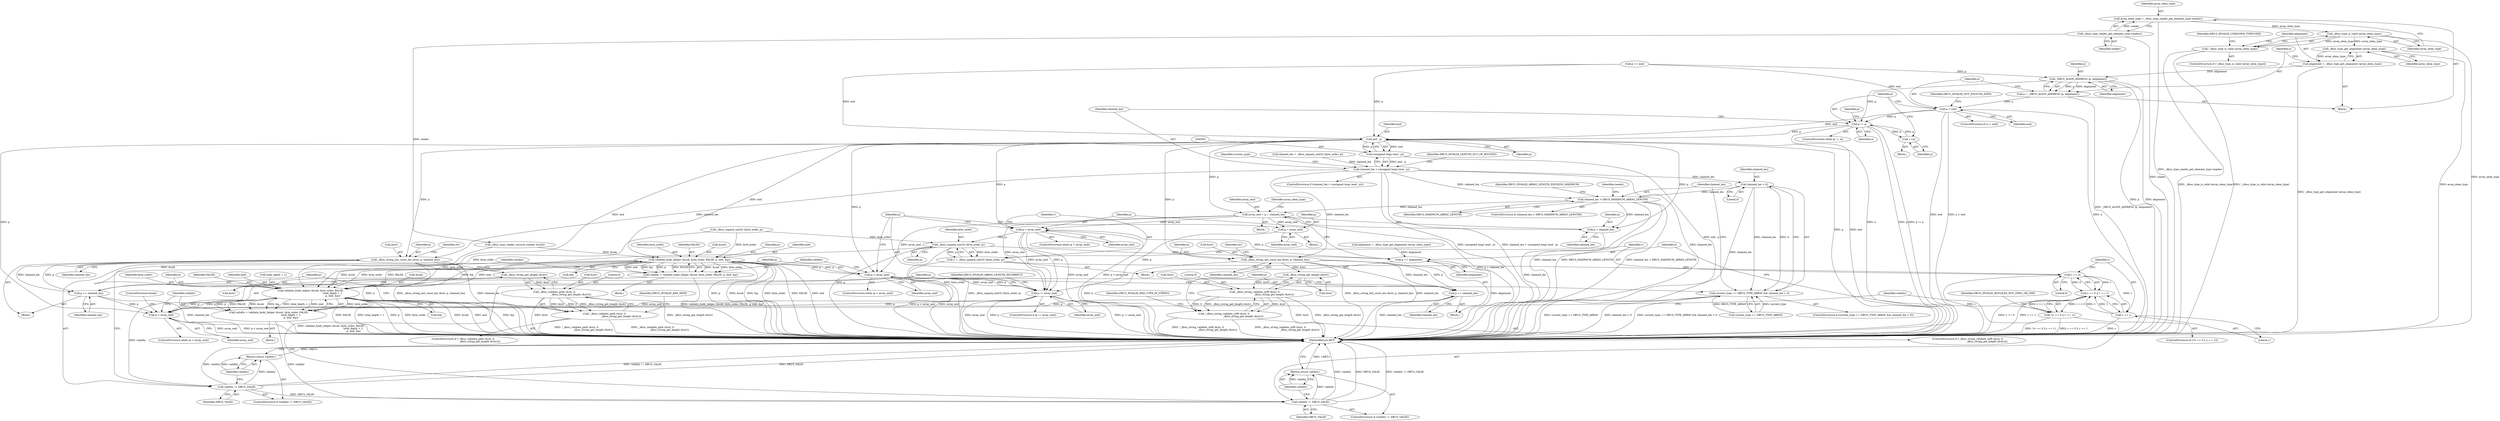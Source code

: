 digraph "0_dbus_7d65a3a6ed8815e34a99c680ac3869fde49dbbd4@API" {
"1000257" [label="(Call,array_elem_type = _dbus_type_reader_get_element_type (reader))"];
"1000259" [label="(Call,_dbus_type_reader_get_element_type (reader))"];
"1000263" [label="(Call,_dbus_type_is_valid (array_elem_type))"];
"1000262" [label="(Call,!_dbus_type_is_valid (array_elem_type))"];
"1000270" [label="(Call,_dbus_type_get_alignment (array_elem_type))"];
"1000268" [label="(Call,alignment = _dbus_type_get_alignment (array_elem_type))"];
"1000274" [label="(Call,_DBUS_ALIGN_ADDRESS (p, alignment))"];
"1000272" [label="(Call,a = _DBUS_ALIGN_ADDRESS (p, alignment))"];
"1000278" [label="(Call,a > end)"];
"1000284" [label="(Call,p != a)"];
"1000295" [label="(Call,++p)"];
"1000302" [label="(Call,end - p)"];
"1000300" [label="(Call,(unsigned long) (end - p))"];
"1000298" [label="(Call,claimed_len > (unsigned long) (end - p))"];
"1000313" [label="(Call,_dbus_string_init_const_len (&str, p, claimed_len))"];
"1000324" [label="(Call,_dbus_string_get_length (&str))"];
"1000320" [label="(Call,_dbus_validate_path (&str, 0,\n                                          _dbus_string_get_length (&str)))"];
"1000319" [label="(Call,!_dbus_validate_path (&str, 0,\n                                          _dbus_string_get_length (&str)))"];
"1000329" [label="(Call,p += claimed_len)"];
"1000466" [label="(Call,p < array_end)"];
"1000472" [label="(Call,validate_body_helper (&sub, byte_order, FALSE,\n                                                         total_depth + 1,\n                                                         p, end, &p))"];
"1000470" [label="(Call,validity = validate_body_helper (&sub, byte_order, FALSE,\n                                                         total_depth + 1,\n                                                         p, end, &p))"];
"1000485" [label="(Call,validity != DBUS_VALID)"];
"1000488" [label="(Return,return validity;)"];
"1000339" [label="(Call,_dbus_string_init_const_len (&str, p, claimed_len))"];
"1000350" [label="(Call,_dbus_string_get_length (&str))"];
"1000346" [label="(Call,_dbus_string_validate_utf8 (&str, 0,\n                                                 _dbus_string_get_length (&str)))"];
"1000345" [label="(Call,!_dbus_string_validate_utf8 (&str, 0,\n                                                 _dbus_string_get_length (&str)))"];
"1000355" [label="(Call,p += claimed_len)"];
"1000364" [label="(Call,claimed_len > 0)"];
"1000360" [label="(Call,current_type == DBUS_TYPE_ARRAY && claimed_len > 0)"];
"1000373" [label="(Call,claimed_len > DBUS_MAXIMUM_ARRAY_LENGTH)"];
"1000382" [label="(Call,array_end = p + claimed_len)"];
"1000406" [label="(Call,p < array_end)"];
"1000412" [label="(Call,_dbus_unpack_uint32 (byte_order, p))"];
"1000410" [label="(Call,v = _dbus_unpack_uint32 (byte_order, p))"];
"1000418" [label="(Call,v == 0)"];
"1000417" [label="(Call,v == 0 || v == 1)"];
"1000416" [label="(Call,!(v == 0 || v == 1))"];
"1000421" [label="(Call,v == 1)"];
"1000426" [label="(Call,p += alignment)"];
"1000459" [label="(Call,p != array_end)"];
"1000431" [label="(Call,p = array_end)"];
"1000437" [label="(Call,p < array_end)"];
"1000443" [label="(Call,validate_body_helper (&sub, byte_order, FALSE, p, end, &p))"];
"1000441" [label="(Call,validity = validate_body_helper (&sub, byte_order, FALSE, p, end, &p))"];
"1000453" [label="(Call,validity != DBUS_VALID)"];
"1000456" [label="(Return,return validity;)"];
"1000384" [label="(Call,p + claimed_len)"];
"1000385" [label="(Identifier,p)"];
"1000467" [label="(Identifier,p)"];
"1000486" [label="(Identifier,validity)"];
"1000349" [label="(Literal,0)"];
"1000258" [label="(Identifier,array_elem_type)"];
"1000311" [label="(Block,)"];
"1000314" [label="(Call,&str)"];
"1000257" [label="(Call,array_elem_type = _dbus_type_reader_get_element_type (reader))"];
"1000273" [label="(Identifier,a)"];
"1000422" [label="(Identifier,v)"];
"1000270" [label="(Call,_dbus_type_get_alignment (array_elem_type))"];
"1000386" [label="(Identifier,claimed_len)"];
"1000373" [label="(Call,claimed_len > DBUS_MAXIMUM_ARRAY_LENGTH)"];
"1000487" [label="(Identifier,DBUS_VALID)"];
"1000277" [label="(ControlStructure,if (a > end))"];
"1000468" [label="(Identifier,array_end)"];
"1000271" [label="(Identifier,array_elem_type)"];
"1000346" [label="(Call,_dbus_string_validate_utf8 (&str, 0,\n                                                 _dbus_string_get_length (&str)))"];
"1000460" [label="(Identifier,p)"];
"1000441" [label="(Call,validity = validate_body_helper (&sub, byte_order, FALSE, p, end, &p))"];
"1000410" [label="(Call,v = _dbus_unpack_uint32 (byte_order, p))"];
"1000461" [label="(Identifier,array_end)"];
"1000344" [label="(ControlStructure,if (!_dbus_string_validate_utf8 (&str, 0,\n                                                 _dbus_string_get_length (&str))))"];
"1000304" [label="(Identifier,p)"];
"1000470" [label="(Call,validity = validate_body_helper (&sub, byte_order, FALSE,\n                                                         total_depth + 1,\n                                                         p, end, &p))"];
"1000275" [label="(Identifier,p)"];
"1000241" [label="(Call,_dbus_unpack_uint32 (byte_order, p))"];
"1000426" [label="(Call,p += alignment)"];
"1000454" [label="(Identifier,validity)"];
"1000306" [label="(Identifier,DBUS_INVALID_LENGTH_OUT_OF_BOUNDS)"];
"1000463" [label="(Identifier,DBUS_INVALID_ARRAY_LENGTH_INCORRECT)"];
"1000313" [label="(Call,_dbus_string_init_const_len (&str, p, claimed_len))"];
"1000447" [label="(Identifier,FALSE)"];
"1000356" [label="(Identifier,p)"];
"1000431" [label="(Call,p = array_end)"];
"1000484" [label="(ControlStructure,if (validity != DBUS_VALID))"];
"1000328" [label="(Identifier,DBUS_INVALID_BAD_PATH)"];
"1000379" [label="(Identifier,reader)"];
"1000456" [label="(Return,return validity;)"];
"1000325" [label="(Call,&str)"];
"1000287" [label="(Block,)"];
"1000321" [label="(Call,&str)"];
"1000319" [label="(Call,!_dbus_validate_path (&str, 0,\n                                          _dbus_string_get_length (&str)))"];
"1000401" [label="(Call,alignment = _dbus_type_get_alignment (array_elem_type))"];
"1000473" [label="(Call,&sub)"];
"1000367" [label="(Block,)"];
"1000446" [label="(Identifier,byte_order)"];
"1000297" [label="(ControlStructure,if (claimed_len > (unsigned long) (end - p)))"];
"1000291" [label="(Identifier,p)"];
"1000331" [label="(Identifier,claimed_len)"];
"1000248" [label="(Call,p <= end)"];
"1000458" [label="(ControlStructure,if (p != array_end))"];
"1000414" [label="(Identifier,p)"];
"1000323" [label="(Literal,0)"];
"1000443" [label="(Call,validate_body_helper (&sub, byte_order, FALSE, p, end, &p))"];
"1000453" [label="(Call,validity != DBUS_VALID)"];
"1000340" [label="(Call,&str)"];
"1000432" [label="(Identifier,p)"];
"1000406" [label="(Call,p < array_end)"];
"1000457" [label="(Identifier,validity)"];
"1000309" [label="(Identifier,current_type)"];
"1000264" [label="(Identifier,array_elem_type)"];
"1000477" [label="(Call,total_depth + 1)"];
"1000488" [label="(Return,return validity;)"];
"1000452" [label="(ControlStructure,if (validity != DBUS_VALID))"];
"1000375" [label="(Identifier,DBUS_MAXIMUM_ARRAY_LENGTH)"];
"1000489" [label="(Identifier,validity)"];
"1000433" [label="(Identifier,array_end)"];
"1000423" [label="(Literal,1)"];
"1000407" [label="(Identifier,p)"];
"1000428" [label="(Identifier,alignment)"];
"1000272" [label="(Call,a = _DBUS_ALIGN_ADDRESS (p, alignment))"];
"1000383" [label="(Identifier,array_end)"];
"1000263" [label="(Call,_dbus_type_is_valid (array_elem_type))"];
"1000365" [label="(Identifier,claimed_len)"];
"1000438" [label="(Identifier,p)"];
"1000343" [label="(Identifier,claimed_len)"];
"1000260" [label="(Identifier,reader)"];
"1000361" [label="(Call,current_type == DBUS_TYPE_ARRAY)"];
"1000405" [label="(ControlStructure,while (p < array_end))"];
"1000378" [label="(Call,_dbus_type_reader_recurse (reader, &sub))"];
"1000351" [label="(Call,&str)"];
"1000425" [label="(Identifier,DBUS_INVALID_BOOLEAN_NOT_ZERO_OR_ONE)"];
"1000318" [label="(ControlStructure,if (!_dbus_validate_path (&str, 0,\n                                          _dbus_string_get_length (&str))))"];
"1000296" [label="(Identifier,p)"];
"1000285" [label="(Identifier,p)"];
"1000436" [label="(ControlStructure,while (p < array_end))"];
"1000279" [label="(Identifier,a)"];
"1000348" [label="(Identifier,str)"];
"1000444" [label="(Call,&sub)"];
"1000482" [label="(Call,&p)"];
"1000437" [label="(Call,p < array_end)"];
"1000330" [label="(Identifier,p)"];
"1000490" [label="(ControlStructure,break;)"];
"1000427" [label="(Identifier,p)"];
"1000345" [label="(Call,!_dbus_string_validate_utf8 (&str, 0,\n                                                 _dbus_string_get_length (&str)))"];
"1000475" [label="(Identifier,byte_order)"];
"1000360" [label="(Call,current_type == DBUS_TYPE_ARRAY && claimed_len > 0)"];
"1000372" [label="(ControlStructure,if (claimed_len > DBUS_MAXIMUM_ARRAY_LENGTH))"];
"1000448" [label="(Identifier,p)"];
"1000303" [label="(Identifier,end)"];
"1000485" [label="(Call,validity != DBUS_VALID)"];
"1000480" [label="(Identifier,p)"];
"1000359" [label="(ControlStructure,if (current_type == DBUS_TYPE_ARRAY && claimed_len > 0))"];
"1000337" [label="(Block,)"];
"1000465" [label="(ControlStructure,while (p < array_end))"];
"1000449" [label="(Identifier,end)"];
"1000354" [label="(Identifier,DBUS_INVALID_BAD_UTF8_IN_STRING)"];
"1000299" [label="(Identifier,claimed_len)"];
"1000320" [label="(Call,_dbus_validate_path (&str, 0,\n                                          _dbus_string_get_length (&str)))"];
"1000409" [label="(Block,)"];
"1000300" [label="(Call,(unsigned long) (end - p))"];
"1000421" [label="(Call,v == 1)"];
"1000476" [label="(Identifier,FALSE)"];
"1000282" [label="(Identifier,DBUS_INVALID_NOT_ENOUGH_DATA)"];
"1000269" [label="(Identifier,alignment)"];
"1000329" [label="(Call,p += claimed_len)"];
"1000347" [label="(Call,&str)"];
"1000268" [label="(Call,alignment = _dbus_type_get_alignment (array_elem_type))"];
"1000283" [label="(ControlStructure,while (p != a))"];
"1000274" [label="(Call,_DBUS_ALIGN_ADDRESS (p, alignment))"];
"1000280" [label="(Identifier,end)"];
"1000408" [label="(Identifier,array_end)"];
"1000420" [label="(Literal,0)"];
"1000276" [label="(Identifier,alignment)"];
"1000417" [label="(Call,v == 0 || v == 1)"];
"1000317" [label="(Identifier,claimed_len)"];
"1000259" [label="(Call,_dbus_type_reader_get_element_type (reader))"];
"1000262" [label="(Call,!_dbus_type_is_valid (array_elem_type))"];
"1000384" [label="(Call,p + claimed_len)"];
"1000342" [label="(Identifier,p)"];
"1000324" [label="(Call,_dbus_string_get_length (&str))"];
"1000364" [label="(Call,claimed_len > 0)"];
"1000278" [label="(Call,a > end)"];
"1000481" [label="(Identifier,end)"];
"1000439" [label="(Identifier,array_end)"];
"1000388" [label="(Identifier,array_elem_type)"];
"1000382" [label="(Call,array_end = p + claimed_len)"];
"1000413" [label="(Identifier,byte_order)"];
"1000355" [label="(Call,p += claimed_len)"];
"1000374" [label="(Identifier,claimed_len)"];
"1000316" [label="(Identifier,p)"];
"1000267" [label="(Identifier,DBUS_INVALID_UNKNOWN_TYPECODE)"];
"1000411" [label="(Identifier,v)"];
"1000416" [label="(Call,!(v == 0 || v == 1))"];
"1000284" [label="(Call,p != a)"];
"1000295" [label="(Call,++p)"];
"1000286" [label="(Identifier,a)"];
"1000466" [label="(Call,p < array_end)"];
"1000471" [label="(Identifier,validity)"];
"1000418" [label="(Call,v == 0)"];
"1000298" [label="(Call,claimed_len > (unsigned long) (end - p))"];
"1000419" [label="(Identifier,v)"];
"1000472" [label="(Call,validate_body_helper (&sub, byte_order, FALSE,\n                                                         total_depth + 1,\n                                                         p, end, &p))"];
"1000377" [label="(Identifier,DBUS_INVALID_ARRAY_LENGTH_EXCEEDS_MAXIMUM)"];
"1000255" [label="(Block,)"];
"1000322" [label="(Identifier,str)"];
"1000350" [label="(Call,_dbus_string_get_length (&str))"];
"1000450" [label="(Call,&p)"];
"1000430" [label="(Block,)"];
"1000261" [label="(ControlStructure,if (!_dbus_type_is_valid (array_elem_type)))"];
"1000412" [label="(Call,_dbus_unpack_uint32 (byte_order, p))"];
"1000469" [label="(Block,)"];
"1000357" [label="(Identifier,claimed_len)"];
"1000440" [label="(Block,)"];
"1000455" [label="(Identifier,DBUS_VALID)"];
"1000339" [label="(Call,_dbus_string_init_const_len (&str, p, claimed_len))"];
"1000459" [label="(Call,p != array_end)"];
"1000415" [label="(ControlStructure,if (!(v == 0 || v == 1)))"];
"1000442" [label="(Identifier,validity)"];
"1000770" [label="(MethodReturn,RET)"];
"1000302" [label="(Call,end - p)"];
"1000239" [label="(Call,claimed_len = _dbus_unpack_uint32 (byte_order, p))"];
"1000366" [label="(Literal,0)"];
"1000257" -> "1000255"  [label="AST: "];
"1000257" -> "1000259"  [label="CFG: "];
"1000258" -> "1000257"  [label="AST: "];
"1000259" -> "1000257"  [label="AST: "];
"1000264" -> "1000257"  [label="CFG: "];
"1000257" -> "1000770"  [label="DDG: _dbus_type_reader_get_element_type (reader)"];
"1000259" -> "1000257"  [label="DDG: reader"];
"1000257" -> "1000263"  [label="DDG: array_elem_type"];
"1000259" -> "1000260"  [label="CFG: "];
"1000260" -> "1000259"  [label="AST: "];
"1000259" -> "1000770"  [label="DDG: reader"];
"1000259" -> "1000378"  [label="DDG: reader"];
"1000263" -> "1000262"  [label="AST: "];
"1000263" -> "1000264"  [label="CFG: "];
"1000264" -> "1000263"  [label="AST: "];
"1000262" -> "1000263"  [label="CFG: "];
"1000263" -> "1000770"  [label="DDG: array_elem_type"];
"1000263" -> "1000262"  [label="DDG: array_elem_type"];
"1000263" -> "1000270"  [label="DDG: array_elem_type"];
"1000262" -> "1000261"  [label="AST: "];
"1000267" -> "1000262"  [label="CFG: "];
"1000269" -> "1000262"  [label="CFG: "];
"1000262" -> "1000770"  [label="DDG: _dbus_type_is_valid (array_elem_type)"];
"1000262" -> "1000770"  [label="DDG: !_dbus_type_is_valid (array_elem_type)"];
"1000270" -> "1000268"  [label="AST: "];
"1000270" -> "1000271"  [label="CFG: "];
"1000271" -> "1000270"  [label="AST: "];
"1000268" -> "1000270"  [label="CFG: "];
"1000270" -> "1000770"  [label="DDG: array_elem_type"];
"1000270" -> "1000268"  [label="DDG: array_elem_type"];
"1000268" -> "1000255"  [label="AST: "];
"1000269" -> "1000268"  [label="AST: "];
"1000273" -> "1000268"  [label="CFG: "];
"1000268" -> "1000770"  [label="DDG: _dbus_type_get_alignment (array_elem_type)"];
"1000268" -> "1000274"  [label="DDG: alignment"];
"1000274" -> "1000272"  [label="AST: "];
"1000274" -> "1000276"  [label="CFG: "];
"1000275" -> "1000274"  [label="AST: "];
"1000276" -> "1000274"  [label="AST: "];
"1000272" -> "1000274"  [label="CFG: "];
"1000274" -> "1000770"  [label="DDG: p"];
"1000274" -> "1000770"  [label="DDG: alignment"];
"1000274" -> "1000272"  [label="DDG: p"];
"1000274" -> "1000272"  [label="DDG: alignment"];
"1000248" -> "1000274"  [label="DDG: p"];
"1000274" -> "1000284"  [label="DDG: p"];
"1000272" -> "1000255"  [label="AST: "];
"1000273" -> "1000272"  [label="AST: "];
"1000279" -> "1000272"  [label="CFG: "];
"1000272" -> "1000770"  [label="DDG: _DBUS_ALIGN_ADDRESS (p, alignment)"];
"1000272" -> "1000278"  [label="DDG: a"];
"1000278" -> "1000277"  [label="AST: "];
"1000278" -> "1000280"  [label="CFG: "];
"1000279" -> "1000278"  [label="AST: "];
"1000280" -> "1000278"  [label="AST: "];
"1000282" -> "1000278"  [label="CFG: "];
"1000285" -> "1000278"  [label="CFG: "];
"1000278" -> "1000770"  [label="DDG: end"];
"1000278" -> "1000770"  [label="DDG: a > end"];
"1000278" -> "1000770"  [label="DDG: a"];
"1000248" -> "1000278"  [label="DDG: end"];
"1000278" -> "1000284"  [label="DDG: a"];
"1000278" -> "1000302"  [label="DDG: end"];
"1000284" -> "1000283"  [label="AST: "];
"1000284" -> "1000286"  [label="CFG: "];
"1000285" -> "1000284"  [label="AST: "];
"1000286" -> "1000284"  [label="AST: "];
"1000291" -> "1000284"  [label="CFG: "];
"1000299" -> "1000284"  [label="CFG: "];
"1000284" -> "1000770"  [label="DDG: a"];
"1000284" -> "1000770"  [label="DDG: p"];
"1000284" -> "1000770"  [label="DDG: p != a"];
"1000295" -> "1000284"  [label="DDG: p"];
"1000284" -> "1000295"  [label="DDG: p"];
"1000284" -> "1000302"  [label="DDG: p"];
"1000295" -> "1000287"  [label="AST: "];
"1000295" -> "1000296"  [label="CFG: "];
"1000296" -> "1000295"  [label="AST: "];
"1000285" -> "1000295"  [label="CFG: "];
"1000302" -> "1000300"  [label="AST: "];
"1000302" -> "1000304"  [label="CFG: "];
"1000303" -> "1000302"  [label="AST: "];
"1000304" -> "1000302"  [label="AST: "];
"1000300" -> "1000302"  [label="CFG: "];
"1000302" -> "1000770"  [label="DDG: p"];
"1000302" -> "1000770"  [label="DDG: end"];
"1000302" -> "1000300"  [label="DDG: end"];
"1000302" -> "1000300"  [label="DDG: p"];
"1000248" -> "1000302"  [label="DDG: end"];
"1000248" -> "1000302"  [label="DDG: p"];
"1000302" -> "1000313"  [label="DDG: p"];
"1000302" -> "1000339"  [label="DDG: p"];
"1000302" -> "1000382"  [label="DDG: p"];
"1000302" -> "1000384"  [label="DDG: p"];
"1000302" -> "1000406"  [label="DDG: p"];
"1000302" -> "1000437"  [label="DDG: p"];
"1000302" -> "1000443"  [label="DDG: end"];
"1000302" -> "1000466"  [label="DDG: p"];
"1000302" -> "1000472"  [label="DDG: end"];
"1000300" -> "1000298"  [label="AST: "];
"1000301" -> "1000300"  [label="AST: "];
"1000298" -> "1000300"  [label="CFG: "];
"1000300" -> "1000770"  [label="DDG: end - p"];
"1000300" -> "1000298"  [label="DDG: end - p"];
"1000298" -> "1000297"  [label="AST: "];
"1000299" -> "1000298"  [label="AST: "];
"1000306" -> "1000298"  [label="CFG: "];
"1000309" -> "1000298"  [label="CFG: "];
"1000298" -> "1000770"  [label="DDG: claimed_len > (unsigned long) (end - p)"];
"1000298" -> "1000770"  [label="DDG: claimed_len"];
"1000298" -> "1000770"  [label="DDG: (unsigned long) (end - p)"];
"1000239" -> "1000298"  [label="DDG: claimed_len"];
"1000298" -> "1000313"  [label="DDG: claimed_len"];
"1000298" -> "1000339"  [label="DDG: claimed_len"];
"1000298" -> "1000364"  [label="DDG: claimed_len"];
"1000298" -> "1000373"  [label="DDG: claimed_len"];
"1000313" -> "1000311"  [label="AST: "];
"1000313" -> "1000317"  [label="CFG: "];
"1000314" -> "1000313"  [label="AST: "];
"1000316" -> "1000313"  [label="AST: "];
"1000317" -> "1000313"  [label="AST: "];
"1000322" -> "1000313"  [label="CFG: "];
"1000313" -> "1000770"  [label="DDG: p"];
"1000313" -> "1000770"  [label="DDG: _dbus_string_init_const_len (&str, p, claimed_len)"];
"1000313" -> "1000770"  [label="DDG: claimed_len"];
"1000313" -> "1000324"  [label="DDG: &str"];
"1000313" -> "1000329"  [label="DDG: claimed_len"];
"1000313" -> "1000329"  [label="DDG: p"];
"1000324" -> "1000320"  [label="AST: "];
"1000324" -> "1000325"  [label="CFG: "];
"1000325" -> "1000324"  [label="AST: "];
"1000320" -> "1000324"  [label="CFG: "];
"1000324" -> "1000320"  [label="DDG: &str"];
"1000320" -> "1000319"  [label="AST: "];
"1000321" -> "1000320"  [label="AST: "];
"1000323" -> "1000320"  [label="AST: "];
"1000319" -> "1000320"  [label="CFG: "];
"1000320" -> "1000770"  [label="DDG: _dbus_string_get_length (&str)"];
"1000320" -> "1000770"  [label="DDG: &str"];
"1000320" -> "1000319"  [label="DDG: &str"];
"1000320" -> "1000319"  [label="DDG: 0"];
"1000320" -> "1000319"  [label="DDG: _dbus_string_get_length (&str)"];
"1000319" -> "1000318"  [label="AST: "];
"1000328" -> "1000319"  [label="CFG: "];
"1000330" -> "1000319"  [label="CFG: "];
"1000319" -> "1000770"  [label="DDG: !_dbus_validate_path (&str, 0,\n                                          _dbus_string_get_length (&str))"];
"1000319" -> "1000770"  [label="DDG: _dbus_validate_path (&str, 0,\n                                          _dbus_string_get_length (&str))"];
"1000329" -> "1000311"  [label="AST: "];
"1000329" -> "1000331"  [label="CFG: "];
"1000330" -> "1000329"  [label="AST: "];
"1000331" -> "1000329"  [label="AST: "];
"1000467" -> "1000329"  [label="CFG: "];
"1000329" -> "1000770"  [label="DDG: claimed_len"];
"1000329" -> "1000466"  [label="DDG: p"];
"1000466" -> "1000465"  [label="AST: "];
"1000466" -> "1000468"  [label="CFG: "];
"1000467" -> "1000466"  [label="AST: "];
"1000468" -> "1000466"  [label="AST: "];
"1000471" -> "1000466"  [label="CFG: "];
"1000490" -> "1000466"  [label="CFG: "];
"1000466" -> "1000770"  [label="DDG: array_end"];
"1000466" -> "1000770"  [label="DDG: p < array_end"];
"1000355" -> "1000466"  [label="DDG: p"];
"1000459" -> "1000466"  [label="DDG: p"];
"1000459" -> "1000466"  [label="DDG: array_end"];
"1000472" -> "1000466"  [label="DDG: p"];
"1000466" -> "1000472"  [label="DDG: p"];
"1000472" -> "1000470"  [label="AST: "];
"1000472" -> "1000482"  [label="CFG: "];
"1000473" -> "1000472"  [label="AST: "];
"1000475" -> "1000472"  [label="AST: "];
"1000476" -> "1000472"  [label="AST: "];
"1000477" -> "1000472"  [label="AST: "];
"1000480" -> "1000472"  [label="AST: "];
"1000481" -> "1000472"  [label="AST: "];
"1000482" -> "1000472"  [label="AST: "];
"1000470" -> "1000472"  [label="CFG: "];
"1000472" -> "1000770"  [label="DDG: FALSE"];
"1000472" -> "1000770"  [label="DDG: total_depth + 1"];
"1000472" -> "1000770"  [label="DDG: p"];
"1000472" -> "1000770"  [label="DDG: byte_order"];
"1000472" -> "1000770"  [label="DDG: &sub"];
"1000472" -> "1000770"  [label="DDG: end"];
"1000472" -> "1000770"  [label="DDG: &p"];
"1000472" -> "1000470"  [label="DDG: byte_order"];
"1000472" -> "1000470"  [label="DDG: p"];
"1000472" -> "1000470"  [label="DDG: FALSE"];
"1000472" -> "1000470"  [label="DDG: &sub"];
"1000472" -> "1000470"  [label="DDG: &p"];
"1000472" -> "1000470"  [label="DDG: total_depth + 1"];
"1000472" -> "1000470"  [label="DDG: end"];
"1000378" -> "1000472"  [label="DDG: &sub"];
"1000443" -> "1000472"  [label="DDG: &sub"];
"1000443" -> "1000472"  [label="DDG: byte_order"];
"1000443" -> "1000472"  [label="DDG: FALSE"];
"1000443" -> "1000472"  [label="DDG: &p"];
"1000443" -> "1000472"  [label="DDG: end"];
"1000241" -> "1000472"  [label="DDG: byte_order"];
"1000412" -> "1000472"  [label="DDG: byte_order"];
"1000470" -> "1000469"  [label="AST: "];
"1000471" -> "1000470"  [label="AST: "];
"1000486" -> "1000470"  [label="CFG: "];
"1000470" -> "1000770"  [label="DDG: validate_body_helper (&sub, byte_order, FALSE,\n                                                         total_depth + 1,\n                                                         p, end, &p)"];
"1000470" -> "1000485"  [label="DDG: validity"];
"1000485" -> "1000484"  [label="AST: "];
"1000485" -> "1000487"  [label="CFG: "];
"1000486" -> "1000485"  [label="AST: "];
"1000487" -> "1000485"  [label="AST: "];
"1000467" -> "1000485"  [label="CFG: "];
"1000489" -> "1000485"  [label="CFG: "];
"1000485" -> "1000770"  [label="DDG: validity"];
"1000485" -> "1000770"  [label="DDG: DBUS_VALID"];
"1000485" -> "1000770"  [label="DDG: validity != DBUS_VALID"];
"1000453" -> "1000485"  [label="DDG: DBUS_VALID"];
"1000485" -> "1000488"  [label="DDG: validity"];
"1000488" -> "1000484"  [label="AST: "];
"1000488" -> "1000489"  [label="CFG: "];
"1000489" -> "1000488"  [label="AST: "];
"1000770" -> "1000488"  [label="CFG: "];
"1000488" -> "1000770"  [label="DDG: <RET>"];
"1000489" -> "1000488"  [label="DDG: validity"];
"1000339" -> "1000337"  [label="AST: "];
"1000339" -> "1000343"  [label="CFG: "];
"1000340" -> "1000339"  [label="AST: "];
"1000342" -> "1000339"  [label="AST: "];
"1000343" -> "1000339"  [label="AST: "];
"1000348" -> "1000339"  [label="CFG: "];
"1000339" -> "1000770"  [label="DDG: _dbus_string_init_const_len (&str, p, claimed_len)"];
"1000339" -> "1000770"  [label="DDG: claimed_len"];
"1000339" -> "1000770"  [label="DDG: p"];
"1000339" -> "1000350"  [label="DDG: &str"];
"1000339" -> "1000355"  [label="DDG: claimed_len"];
"1000339" -> "1000355"  [label="DDG: p"];
"1000350" -> "1000346"  [label="AST: "];
"1000350" -> "1000351"  [label="CFG: "];
"1000351" -> "1000350"  [label="AST: "];
"1000346" -> "1000350"  [label="CFG: "];
"1000350" -> "1000346"  [label="DDG: &str"];
"1000346" -> "1000345"  [label="AST: "];
"1000347" -> "1000346"  [label="AST: "];
"1000349" -> "1000346"  [label="AST: "];
"1000345" -> "1000346"  [label="CFG: "];
"1000346" -> "1000770"  [label="DDG: &str"];
"1000346" -> "1000770"  [label="DDG: _dbus_string_get_length (&str)"];
"1000346" -> "1000345"  [label="DDG: &str"];
"1000346" -> "1000345"  [label="DDG: 0"];
"1000346" -> "1000345"  [label="DDG: _dbus_string_get_length (&str)"];
"1000345" -> "1000344"  [label="AST: "];
"1000354" -> "1000345"  [label="CFG: "];
"1000356" -> "1000345"  [label="CFG: "];
"1000345" -> "1000770"  [label="DDG: _dbus_string_validate_utf8 (&str, 0,\n                                                 _dbus_string_get_length (&str))"];
"1000345" -> "1000770"  [label="DDG: !_dbus_string_validate_utf8 (&str, 0,\n                                                 _dbus_string_get_length (&str))"];
"1000355" -> "1000337"  [label="AST: "];
"1000355" -> "1000357"  [label="CFG: "];
"1000356" -> "1000355"  [label="AST: "];
"1000357" -> "1000355"  [label="AST: "];
"1000467" -> "1000355"  [label="CFG: "];
"1000355" -> "1000770"  [label="DDG: claimed_len"];
"1000364" -> "1000360"  [label="AST: "];
"1000364" -> "1000366"  [label="CFG: "];
"1000365" -> "1000364"  [label="AST: "];
"1000366" -> "1000364"  [label="AST: "];
"1000360" -> "1000364"  [label="CFG: "];
"1000364" -> "1000770"  [label="DDG: claimed_len"];
"1000364" -> "1000360"  [label="DDG: claimed_len"];
"1000364" -> "1000360"  [label="DDG: 0"];
"1000364" -> "1000373"  [label="DDG: claimed_len"];
"1000360" -> "1000359"  [label="AST: "];
"1000360" -> "1000361"  [label="CFG: "];
"1000361" -> "1000360"  [label="AST: "];
"1000374" -> "1000360"  [label="CFG: "];
"1000467" -> "1000360"  [label="CFG: "];
"1000360" -> "1000770"  [label="DDG: current_type == DBUS_TYPE_ARRAY"];
"1000360" -> "1000770"  [label="DDG: claimed_len > 0"];
"1000360" -> "1000770"  [label="DDG: current_type == DBUS_TYPE_ARRAY && claimed_len > 0"];
"1000361" -> "1000360"  [label="DDG: current_type"];
"1000361" -> "1000360"  [label="DDG: DBUS_TYPE_ARRAY"];
"1000373" -> "1000372"  [label="AST: "];
"1000373" -> "1000375"  [label="CFG: "];
"1000374" -> "1000373"  [label="AST: "];
"1000375" -> "1000373"  [label="AST: "];
"1000377" -> "1000373"  [label="CFG: "];
"1000379" -> "1000373"  [label="CFG: "];
"1000373" -> "1000770"  [label="DDG: DBUS_MAXIMUM_ARRAY_LENGTH"];
"1000373" -> "1000770"  [label="DDG: claimed_len > DBUS_MAXIMUM_ARRAY_LENGTH"];
"1000373" -> "1000770"  [label="DDG: claimed_len"];
"1000373" -> "1000382"  [label="DDG: claimed_len"];
"1000373" -> "1000384"  [label="DDG: claimed_len"];
"1000382" -> "1000367"  [label="AST: "];
"1000382" -> "1000384"  [label="CFG: "];
"1000383" -> "1000382"  [label="AST: "];
"1000384" -> "1000382"  [label="AST: "];
"1000388" -> "1000382"  [label="CFG: "];
"1000382" -> "1000770"  [label="DDG: p + claimed_len"];
"1000382" -> "1000406"  [label="DDG: array_end"];
"1000382" -> "1000431"  [label="DDG: array_end"];
"1000382" -> "1000437"  [label="DDG: array_end"];
"1000382" -> "1000459"  [label="DDG: array_end"];
"1000406" -> "1000405"  [label="AST: "];
"1000406" -> "1000408"  [label="CFG: "];
"1000407" -> "1000406"  [label="AST: "];
"1000408" -> "1000406"  [label="AST: "];
"1000411" -> "1000406"  [label="CFG: "];
"1000460" -> "1000406"  [label="CFG: "];
"1000406" -> "1000770"  [label="DDG: array_end"];
"1000406" -> "1000770"  [label="DDG: p < array_end"];
"1000426" -> "1000406"  [label="DDG: p"];
"1000406" -> "1000412"  [label="DDG: p"];
"1000406" -> "1000459"  [label="DDG: p"];
"1000406" -> "1000459"  [label="DDG: array_end"];
"1000412" -> "1000410"  [label="AST: "];
"1000412" -> "1000414"  [label="CFG: "];
"1000413" -> "1000412"  [label="AST: "];
"1000414" -> "1000412"  [label="AST: "];
"1000410" -> "1000412"  [label="CFG: "];
"1000412" -> "1000770"  [label="DDG: p"];
"1000412" -> "1000770"  [label="DDG: byte_order"];
"1000412" -> "1000410"  [label="DDG: byte_order"];
"1000412" -> "1000410"  [label="DDG: p"];
"1000241" -> "1000412"  [label="DDG: byte_order"];
"1000412" -> "1000426"  [label="DDG: p"];
"1000410" -> "1000409"  [label="AST: "];
"1000411" -> "1000410"  [label="AST: "];
"1000419" -> "1000410"  [label="CFG: "];
"1000410" -> "1000770"  [label="DDG: _dbus_unpack_uint32 (byte_order, p)"];
"1000410" -> "1000418"  [label="DDG: v"];
"1000418" -> "1000417"  [label="AST: "];
"1000418" -> "1000420"  [label="CFG: "];
"1000419" -> "1000418"  [label="AST: "];
"1000420" -> "1000418"  [label="AST: "];
"1000422" -> "1000418"  [label="CFG: "];
"1000417" -> "1000418"  [label="CFG: "];
"1000418" -> "1000770"  [label="DDG: v"];
"1000418" -> "1000417"  [label="DDG: v"];
"1000418" -> "1000417"  [label="DDG: 0"];
"1000418" -> "1000421"  [label="DDG: v"];
"1000417" -> "1000416"  [label="AST: "];
"1000417" -> "1000421"  [label="CFG: "];
"1000421" -> "1000417"  [label="AST: "];
"1000416" -> "1000417"  [label="CFG: "];
"1000417" -> "1000770"  [label="DDG: v == 0"];
"1000417" -> "1000770"  [label="DDG: v == 1"];
"1000417" -> "1000416"  [label="DDG: v == 0"];
"1000417" -> "1000416"  [label="DDG: v == 1"];
"1000421" -> "1000417"  [label="DDG: v"];
"1000421" -> "1000417"  [label="DDG: 1"];
"1000416" -> "1000415"  [label="AST: "];
"1000425" -> "1000416"  [label="CFG: "];
"1000427" -> "1000416"  [label="CFG: "];
"1000416" -> "1000770"  [label="DDG: !(v == 0 || v == 1)"];
"1000416" -> "1000770"  [label="DDG: v == 0 || v == 1"];
"1000421" -> "1000423"  [label="CFG: "];
"1000422" -> "1000421"  [label="AST: "];
"1000423" -> "1000421"  [label="AST: "];
"1000421" -> "1000770"  [label="DDG: v"];
"1000426" -> "1000409"  [label="AST: "];
"1000426" -> "1000428"  [label="CFG: "];
"1000427" -> "1000426"  [label="AST: "];
"1000428" -> "1000426"  [label="AST: "];
"1000407" -> "1000426"  [label="CFG: "];
"1000426" -> "1000770"  [label="DDG: alignment"];
"1000401" -> "1000426"  [label="DDG: alignment"];
"1000459" -> "1000458"  [label="AST: "];
"1000459" -> "1000461"  [label="CFG: "];
"1000460" -> "1000459"  [label="AST: "];
"1000461" -> "1000459"  [label="AST: "];
"1000463" -> "1000459"  [label="CFG: "];
"1000467" -> "1000459"  [label="CFG: "];
"1000459" -> "1000770"  [label="DDG: array_end"];
"1000459" -> "1000770"  [label="DDG: p"];
"1000459" -> "1000770"  [label="DDG: p != array_end"];
"1000437" -> "1000459"  [label="DDG: p"];
"1000437" -> "1000459"  [label="DDG: array_end"];
"1000431" -> "1000459"  [label="DDG: p"];
"1000431" -> "1000430"  [label="AST: "];
"1000431" -> "1000433"  [label="CFG: "];
"1000432" -> "1000431"  [label="AST: "];
"1000433" -> "1000431"  [label="AST: "];
"1000460" -> "1000431"  [label="CFG: "];
"1000437" -> "1000436"  [label="AST: "];
"1000437" -> "1000439"  [label="CFG: "];
"1000438" -> "1000437"  [label="AST: "];
"1000439" -> "1000437"  [label="AST: "];
"1000442" -> "1000437"  [label="CFG: "];
"1000460" -> "1000437"  [label="CFG: "];
"1000437" -> "1000770"  [label="DDG: p < array_end"];
"1000437" -> "1000770"  [label="DDG: array_end"];
"1000443" -> "1000437"  [label="DDG: p"];
"1000437" -> "1000443"  [label="DDG: p"];
"1000443" -> "1000441"  [label="AST: "];
"1000443" -> "1000450"  [label="CFG: "];
"1000444" -> "1000443"  [label="AST: "];
"1000446" -> "1000443"  [label="AST: "];
"1000447" -> "1000443"  [label="AST: "];
"1000448" -> "1000443"  [label="AST: "];
"1000449" -> "1000443"  [label="AST: "];
"1000450" -> "1000443"  [label="AST: "];
"1000441" -> "1000443"  [label="CFG: "];
"1000443" -> "1000770"  [label="DDG: &p"];
"1000443" -> "1000770"  [label="DDG: byte_order"];
"1000443" -> "1000770"  [label="DDG: FALSE"];
"1000443" -> "1000770"  [label="DDG: end"];
"1000443" -> "1000770"  [label="DDG: p"];
"1000443" -> "1000770"  [label="DDG: &sub"];
"1000443" -> "1000441"  [label="DDG: &sub"];
"1000443" -> "1000441"  [label="DDG: byte_order"];
"1000443" -> "1000441"  [label="DDG: end"];
"1000443" -> "1000441"  [label="DDG: &p"];
"1000443" -> "1000441"  [label="DDG: p"];
"1000443" -> "1000441"  [label="DDG: FALSE"];
"1000378" -> "1000443"  [label="DDG: &sub"];
"1000241" -> "1000443"  [label="DDG: byte_order"];
"1000441" -> "1000440"  [label="AST: "];
"1000442" -> "1000441"  [label="AST: "];
"1000454" -> "1000441"  [label="CFG: "];
"1000441" -> "1000770"  [label="DDG: validate_body_helper (&sub, byte_order, FALSE, p, end, &p)"];
"1000441" -> "1000453"  [label="DDG: validity"];
"1000453" -> "1000452"  [label="AST: "];
"1000453" -> "1000455"  [label="CFG: "];
"1000454" -> "1000453"  [label="AST: "];
"1000455" -> "1000453"  [label="AST: "];
"1000438" -> "1000453"  [label="CFG: "];
"1000457" -> "1000453"  [label="CFG: "];
"1000453" -> "1000770"  [label="DDG: DBUS_VALID"];
"1000453" -> "1000770"  [label="DDG: validity != DBUS_VALID"];
"1000453" -> "1000770"  [label="DDG: validity"];
"1000453" -> "1000456"  [label="DDG: validity"];
"1000456" -> "1000452"  [label="AST: "];
"1000456" -> "1000457"  [label="CFG: "];
"1000457" -> "1000456"  [label="AST: "];
"1000770" -> "1000456"  [label="CFG: "];
"1000456" -> "1000770"  [label="DDG: <RET>"];
"1000457" -> "1000456"  [label="DDG: validity"];
"1000384" -> "1000386"  [label="CFG: "];
"1000385" -> "1000384"  [label="AST: "];
"1000386" -> "1000384"  [label="AST: "];
"1000384" -> "1000770"  [label="DDG: claimed_len"];
}
